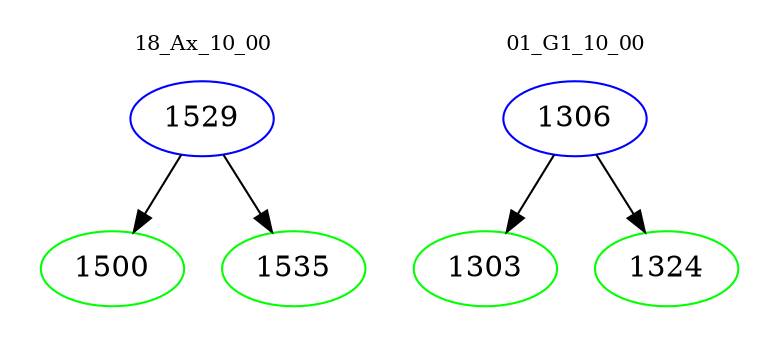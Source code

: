 digraph{
subgraph cluster_0 {
color = white
label = "18_Ax_10_00";
fontsize=10;
T0_1529 [label="1529", color="blue"]
T0_1529 -> T0_1500 [color="black"]
T0_1500 [label="1500", color="green"]
T0_1529 -> T0_1535 [color="black"]
T0_1535 [label="1535", color="green"]
}
subgraph cluster_1 {
color = white
label = "01_G1_10_00";
fontsize=10;
T1_1306 [label="1306", color="blue"]
T1_1306 -> T1_1303 [color="black"]
T1_1303 [label="1303", color="green"]
T1_1306 -> T1_1324 [color="black"]
T1_1324 [label="1324", color="green"]
}
}
